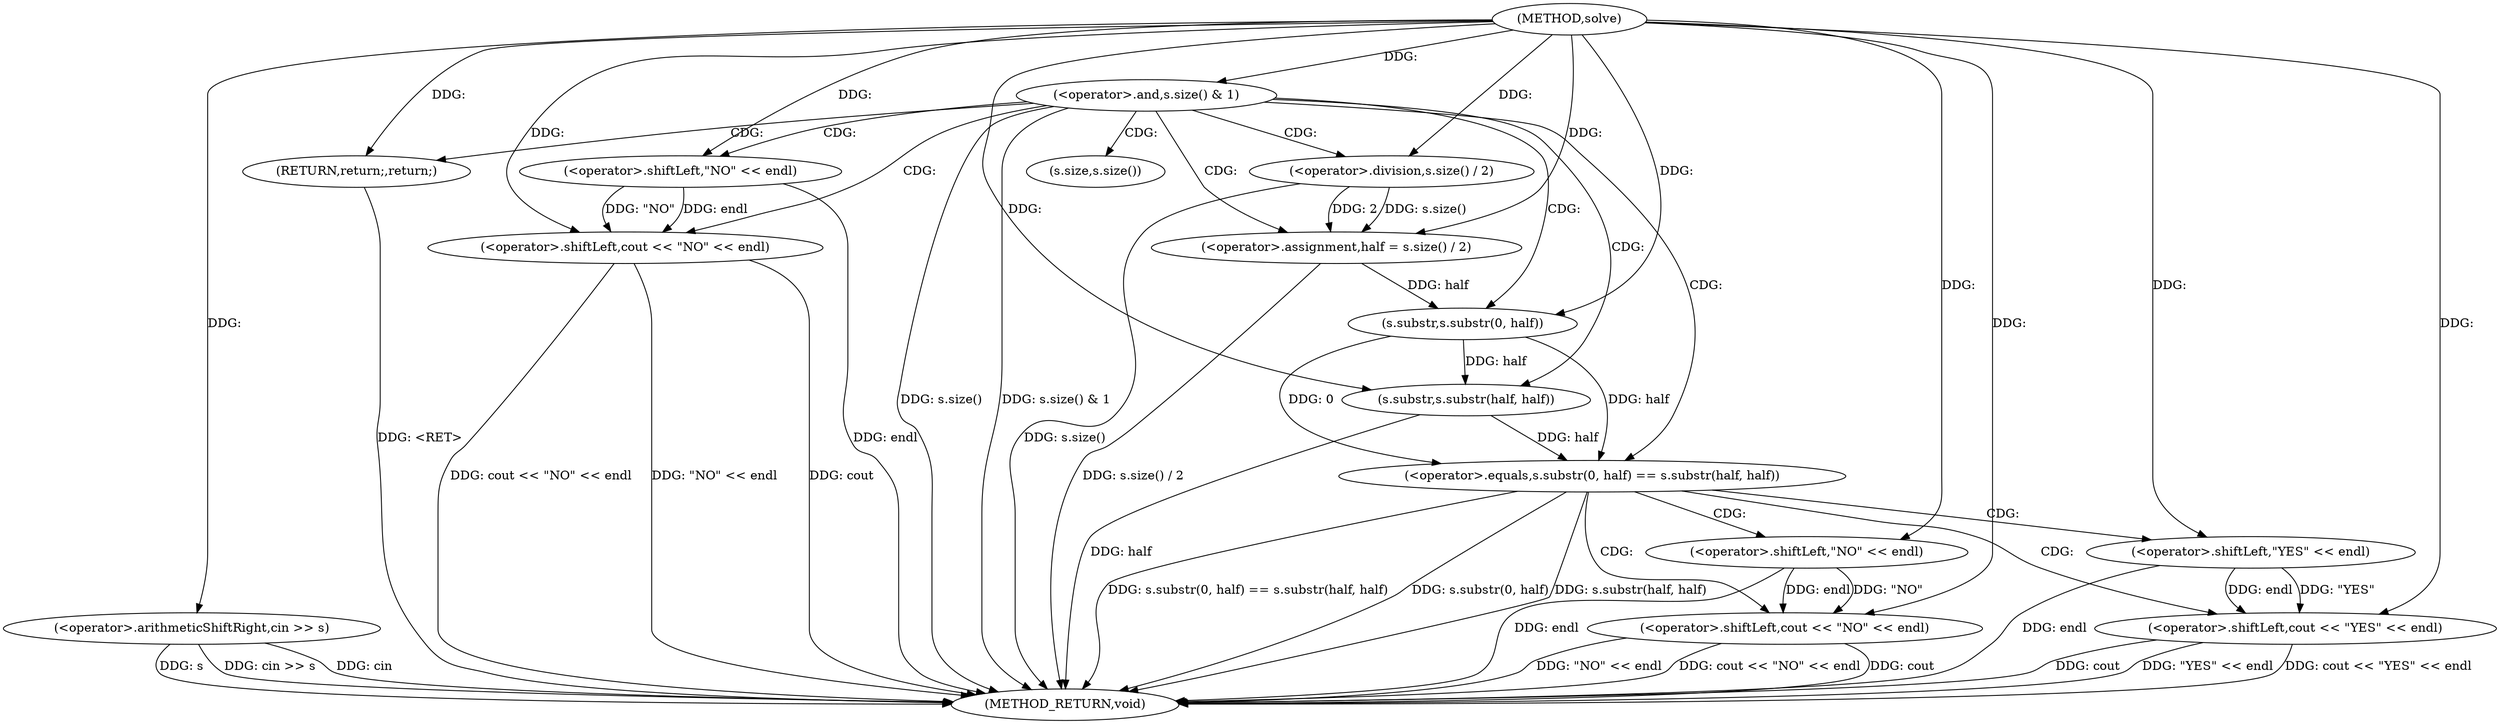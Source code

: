 digraph "solve" {  
"1000145" [label = "(METHOD,solve)" ]
"1000187" [label = "(METHOD_RETURN,void)" ]
"1000148" [label = "(<operator>.arithmeticShiftRight,cin >> s)" ]
"1000163" [label = "(<operator>.assignment,half = s.size() / 2)" ]
"1000152" [label = "(<operator>.and,s.size() & 1)" ]
"1000169" [label = "(<operator>.equals,s.substr(0, half) == s.substr(half, half))" ]
"1000176" [label = "(<operator>.shiftLeft,cout << \"YES\" << endl)" ]
"1000156" [label = "(<operator>.shiftLeft,cout << \"NO\" << endl)" ]
"1000161" [label = "(RETURN,return;,return;)" ]
"1000165" [label = "(<operator>.division,s.size() / 2)" ]
"1000182" [label = "(<operator>.shiftLeft,cout << \"NO\" << endl)" ]
"1000170" [label = "(s.substr,s.substr(0, half))" ]
"1000173" [label = "(s.substr,s.substr(half, half))" ]
"1000178" [label = "(<operator>.shiftLeft,\"YES\" << endl)" ]
"1000158" [label = "(<operator>.shiftLeft,\"NO\" << endl)" ]
"1000184" [label = "(<operator>.shiftLeft,\"NO\" << endl)" ]
"1000166" [label = "(s.size,s.size())" ]
  "1000161" -> "1000187"  [ label = "DDG: <RET>"] 
  "1000148" -> "1000187"  [ label = "DDG: s"] 
  "1000148" -> "1000187"  [ label = "DDG: cin >> s"] 
  "1000152" -> "1000187"  [ label = "DDG: s.size()"] 
  "1000152" -> "1000187"  [ label = "DDG: s.size() & 1"] 
  "1000165" -> "1000187"  [ label = "DDG: s.size()"] 
  "1000163" -> "1000187"  [ label = "DDG: s.size() / 2"] 
  "1000169" -> "1000187"  [ label = "DDG: s.substr(0, half)"] 
  "1000173" -> "1000187"  [ label = "DDG: half"] 
  "1000169" -> "1000187"  [ label = "DDG: s.substr(half, half)"] 
  "1000169" -> "1000187"  [ label = "DDG: s.substr(0, half) == s.substr(half, half)"] 
  "1000182" -> "1000187"  [ label = "DDG: cout"] 
  "1000184" -> "1000187"  [ label = "DDG: endl"] 
  "1000182" -> "1000187"  [ label = "DDG: \"NO\" << endl"] 
  "1000182" -> "1000187"  [ label = "DDG: cout << \"NO\" << endl"] 
  "1000176" -> "1000187"  [ label = "DDG: cout"] 
  "1000178" -> "1000187"  [ label = "DDG: endl"] 
  "1000176" -> "1000187"  [ label = "DDG: \"YES\" << endl"] 
  "1000176" -> "1000187"  [ label = "DDG: cout << \"YES\" << endl"] 
  "1000156" -> "1000187"  [ label = "DDG: cout"] 
  "1000158" -> "1000187"  [ label = "DDG: endl"] 
  "1000156" -> "1000187"  [ label = "DDG: \"NO\" << endl"] 
  "1000156" -> "1000187"  [ label = "DDG: cout << \"NO\" << endl"] 
  "1000148" -> "1000187"  [ label = "DDG: cin"] 
  "1000165" -> "1000163"  [ label = "DDG: 2"] 
  "1000165" -> "1000163"  [ label = "DDG: s.size()"] 
  "1000145" -> "1000148"  [ label = "DDG: "] 
  "1000145" -> "1000163"  [ label = "DDG: "] 
  "1000145" -> "1000152"  [ label = "DDG: "] 
  "1000145" -> "1000161"  [ label = "DDG: "] 
  "1000145" -> "1000165"  [ label = "DDG: "] 
  "1000170" -> "1000169"  [ label = "DDG: 0"] 
  "1000170" -> "1000169"  [ label = "DDG: half"] 
  "1000173" -> "1000169"  [ label = "DDG: half"] 
  "1000145" -> "1000176"  [ label = "DDG: "] 
  "1000178" -> "1000176"  [ label = "DDG: \"YES\""] 
  "1000178" -> "1000176"  [ label = "DDG: endl"] 
  "1000145" -> "1000156"  [ label = "DDG: "] 
  "1000158" -> "1000156"  [ label = "DDG: endl"] 
  "1000158" -> "1000156"  [ label = "DDG: \"NO\""] 
  "1000145" -> "1000170"  [ label = "DDG: "] 
  "1000163" -> "1000170"  [ label = "DDG: half"] 
  "1000170" -> "1000173"  [ label = "DDG: half"] 
  "1000145" -> "1000173"  [ label = "DDG: "] 
  "1000145" -> "1000178"  [ label = "DDG: "] 
  "1000145" -> "1000182"  [ label = "DDG: "] 
  "1000184" -> "1000182"  [ label = "DDG: endl"] 
  "1000184" -> "1000182"  [ label = "DDG: \"NO\""] 
  "1000145" -> "1000158"  [ label = "DDG: "] 
  "1000145" -> "1000184"  [ label = "DDG: "] 
  "1000152" -> "1000163"  [ label = "CDG: "] 
  "1000152" -> "1000173"  [ label = "CDG: "] 
  "1000152" -> "1000158"  [ label = "CDG: "] 
  "1000152" -> "1000156"  [ label = "CDG: "] 
  "1000152" -> "1000161"  [ label = "CDG: "] 
  "1000152" -> "1000170"  [ label = "CDG: "] 
  "1000152" -> "1000166"  [ label = "CDG: "] 
  "1000152" -> "1000165"  [ label = "CDG: "] 
  "1000152" -> "1000169"  [ label = "CDG: "] 
  "1000169" -> "1000178"  [ label = "CDG: "] 
  "1000169" -> "1000182"  [ label = "CDG: "] 
  "1000169" -> "1000184"  [ label = "CDG: "] 
  "1000169" -> "1000176"  [ label = "CDG: "] 
}
